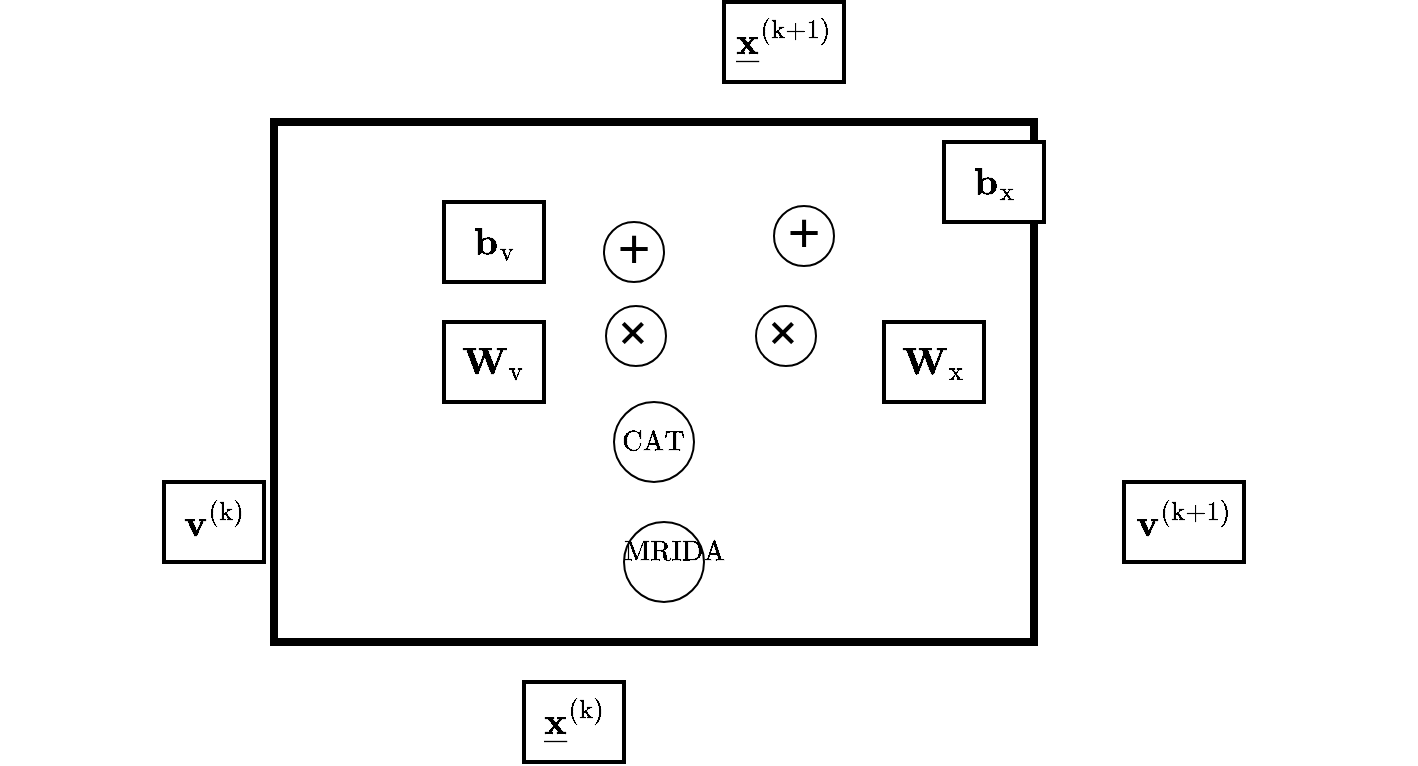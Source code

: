 <mxfile version="26.0.16">
  <diagram name="Page-1" id="LILOfGXhODGndpCMy18m">
    <mxGraphModel dx="548" dy="377" grid="1" gridSize="10" guides="1" tooltips="1" connect="1" arrows="1" fold="1" page="1" pageScale="1" pageWidth="850" pageHeight="1100" math="1" shadow="0">
      <root>
        <mxCell id="0" />
        <mxCell id="1" parent="0" />
        <mxCell id="wWsefobUhynSy_OAa6-d-1" value="" style="rounded=0;whiteSpace=wrap;html=1;fillColor=none;strokeWidth=4;" parent="1" vertex="1">
          <mxGeometry x="125" y="180" width="380" height="260" as="geometry" />
        </mxCell>
        <mxCell id="wWsefobUhynSy_OAa6-d-2" value="&lt;font style=&quot;font-size: 16px;&quot;&gt;$$\mathbf{W}_\mathrm{v}$$&lt;/font&gt;" style="rounded=0;whiteSpace=wrap;html=1;strokeWidth=2;" parent="1" vertex="1">
          <mxGeometry x="210" y="280" width="50" height="40" as="geometry" />
        </mxCell>
        <mxCell id="TFhZrps5ij43pGCwZ_8e-2" value="&lt;font style=&quot;font-size: 16px;&quot;&gt;$$\mathbf{b}_\mathrm{v}$$&lt;/font&gt;" style="rounded=0;whiteSpace=wrap;html=1;strokeWidth=2;" vertex="1" parent="1">
          <mxGeometry x="210" y="220" width="50" height="40" as="geometry" />
        </mxCell>
        <mxCell id="TFhZrps5ij43pGCwZ_8e-3" value="&lt;font style=&quot;font-size: 16px;&quot;&gt;$$\underline{\mathbf{x}}^{(\mathrm{k})}$$&lt;/font&gt;" style="rounded=0;whiteSpace=wrap;html=1;strokeWidth=2;" vertex="1" parent="1">
          <mxGeometry x="250" y="460" width="50" height="40" as="geometry" />
        </mxCell>
        <mxCell id="TFhZrps5ij43pGCwZ_8e-4" value="&lt;font style=&quot;font-size: 16px;&quot;&gt;$$\underline{\mathbf{x}}^{(\mathrm{k+1})}$$&lt;/font&gt;" style="rounded=0;whiteSpace=wrap;html=1;strokeWidth=2;" vertex="1" parent="1">
          <mxGeometry x="350" y="120" width="60" height="40" as="geometry" />
        </mxCell>
        <mxCell id="TFhZrps5ij43pGCwZ_8e-5" value="&lt;font style=&quot;font-size: 16px;&quot;&gt;$$\mathbf{v}^{(\mathrm{k})}$$&lt;/font&gt;" style="rounded=0;whiteSpace=wrap;html=1;strokeWidth=2;" vertex="1" parent="1">
          <mxGeometry x="70" y="360" width="50" height="40" as="geometry" />
        </mxCell>
        <mxCell id="TFhZrps5ij43pGCwZ_8e-6" value="&lt;font style=&quot;font-size: 16px;&quot;&gt;$$\mathbf{v}^{(\mathrm{k+1})}$$&lt;/font&gt;" style="rounded=0;whiteSpace=wrap;html=1;strokeWidth=2;" vertex="1" parent="1">
          <mxGeometry x="550" y="360" width="60" height="40" as="geometry" />
        </mxCell>
        <mxCell id="TFhZrps5ij43pGCwZ_8e-7" value="&lt;font style=&quot;font-size: 16px;&quot;&gt;$$\mathbf{b}_\mathrm{x}$$&lt;/font&gt;" style="rounded=0;whiteSpace=wrap;html=1;strokeWidth=2;" vertex="1" parent="1">
          <mxGeometry x="460" y="190" width="50" height="40" as="geometry" />
        </mxCell>
        <mxCell id="TFhZrps5ij43pGCwZ_8e-8" value="&lt;font style=&quot;font-size: 16px;&quot;&gt;$$\mathbf{W}_\mathrm{x}$$&lt;/font&gt;" style="rounded=0;whiteSpace=wrap;html=1;strokeWidth=2;" vertex="1" parent="1">
          <mxGeometry x="430" y="280" width="50" height="40" as="geometry" />
        </mxCell>
        <mxCell id="TFhZrps5ij43pGCwZ_8e-14" value="" style="group" vertex="1" connectable="0" parent="1">
          <mxGeometry x="275" y="228" width="60" height="32" as="geometry" />
        </mxCell>
        <mxCell id="TFhZrps5ij43pGCwZ_8e-10" value="" style="ellipse;whiteSpace=wrap;html=1;aspect=fixed;" vertex="1" parent="TFhZrps5ij43pGCwZ_8e-14">
          <mxGeometry x="15" y="2" width="30" height="30" as="geometry" />
        </mxCell>
        <mxCell id="TFhZrps5ij43pGCwZ_8e-13" value="&lt;font style=&quot;font-size: 28px;&quot;&gt;+&lt;/font&gt;" style="text;html=1;align=center;verticalAlign=middle;whiteSpace=wrap;rounded=0;" vertex="1" parent="TFhZrps5ij43pGCwZ_8e-14">
          <mxGeometry width="60" height="30" as="geometry" />
        </mxCell>
        <mxCell id="TFhZrps5ij43pGCwZ_8e-15" value="" style="group;rotation=-45;" vertex="1" connectable="0" parent="1">
          <mxGeometry x="275" y="270" width="60" height="32" as="geometry" />
        </mxCell>
        <mxCell id="TFhZrps5ij43pGCwZ_8e-16" value="" style="ellipse;whiteSpace=wrap;html=1;aspect=fixed;rotation=-45;" vertex="1" parent="TFhZrps5ij43pGCwZ_8e-15">
          <mxGeometry x="16" y="2" width="30" height="30" as="geometry" />
        </mxCell>
        <mxCell id="TFhZrps5ij43pGCwZ_8e-17" value="&lt;font style=&quot;font-size: 28px;&quot;&gt;+&lt;/font&gt;" style="text;html=1;align=center;verticalAlign=middle;whiteSpace=wrap;rounded=0;rotation=-45;" vertex="1" parent="TFhZrps5ij43pGCwZ_8e-15">
          <mxGeometry x="-1" width="60" height="30" as="geometry" />
        </mxCell>
        <mxCell id="TFhZrps5ij43pGCwZ_8e-18" value="" style="group" vertex="1" connectable="0" parent="1">
          <mxGeometry x="360" y="220" width="60" height="32" as="geometry" />
        </mxCell>
        <mxCell id="TFhZrps5ij43pGCwZ_8e-19" value="" style="ellipse;whiteSpace=wrap;html=1;aspect=fixed;" vertex="1" parent="TFhZrps5ij43pGCwZ_8e-18">
          <mxGeometry x="15" y="2" width="30" height="30" as="geometry" />
        </mxCell>
        <mxCell id="TFhZrps5ij43pGCwZ_8e-20" value="&lt;font style=&quot;font-size: 28px;&quot;&gt;+&lt;/font&gt;" style="text;html=1;align=center;verticalAlign=middle;whiteSpace=wrap;rounded=0;" vertex="1" parent="TFhZrps5ij43pGCwZ_8e-18">
          <mxGeometry width="60" height="30" as="geometry" />
        </mxCell>
        <mxCell id="TFhZrps5ij43pGCwZ_8e-21" value="" style="group;rotation=-45;" vertex="1" connectable="0" parent="1">
          <mxGeometry x="350" y="270" width="60" height="32" as="geometry" />
        </mxCell>
        <mxCell id="TFhZrps5ij43pGCwZ_8e-22" value="" style="ellipse;whiteSpace=wrap;html=1;aspect=fixed;rotation=-45;" vertex="1" parent="TFhZrps5ij43pGCwZ_8e-21">
          <mxGeometry x="16" y="2" width="30" height="30" as="geometry" />
        </mxCell>
        <mxCell id="TFhZrps5ij43pGCwZ_8e-23" value="&lt;font style=&quot;font-size: 28px;&quot;&gt;+&lt;/font&gt;" style="text;html=1;align=center;verticalAlign=middle;whiteSpace=wrap;rounded=0;rotation=-45;" vertex="1" parent="TFhZrps5ij43pGCwZ_8e-21">
          <mxGeometry x="-1" width="60" height="30" as="geometry" />
        </mxCell>
        <mxCell id="TFhZrps5ij43pGCwZ_8e-24" value="$$\mathrm{CAT}$$" style="ellipse;whiteSpace=wrap;html=1;aspect=fixed;" vertex="1" parent="1">
          <mxGeometry x="295" y="320" width="40" height="40" as="geometry" />
        </mxCell>
        <mxCell id="TFhZrps5ij43pGCwZ_8e-26" value="" style="ellipse;whiteSpace=wrap;html=1;aspect=fixed;" vertex="1" parent="1">
          <mxGeometry x="300" y="380" width="40" height="40" as="geometry" />
        </mxCell>
        <mxCell id="TFhZrps5ij43pGCwZ_8e-27" value="$$\mathrm{MRIDA}$$" style="text;html=1;align=center;verticalAlign=middle;whiteSpace=wrap;rounded=0;" vertex="1" parent="1">
          <mxGeometry x="295" y="380" width="60" height="30" as="geometry" />
        </mxCell>
      </root>
    </mxGraphModel>
  </diagram>
</mxfile>
